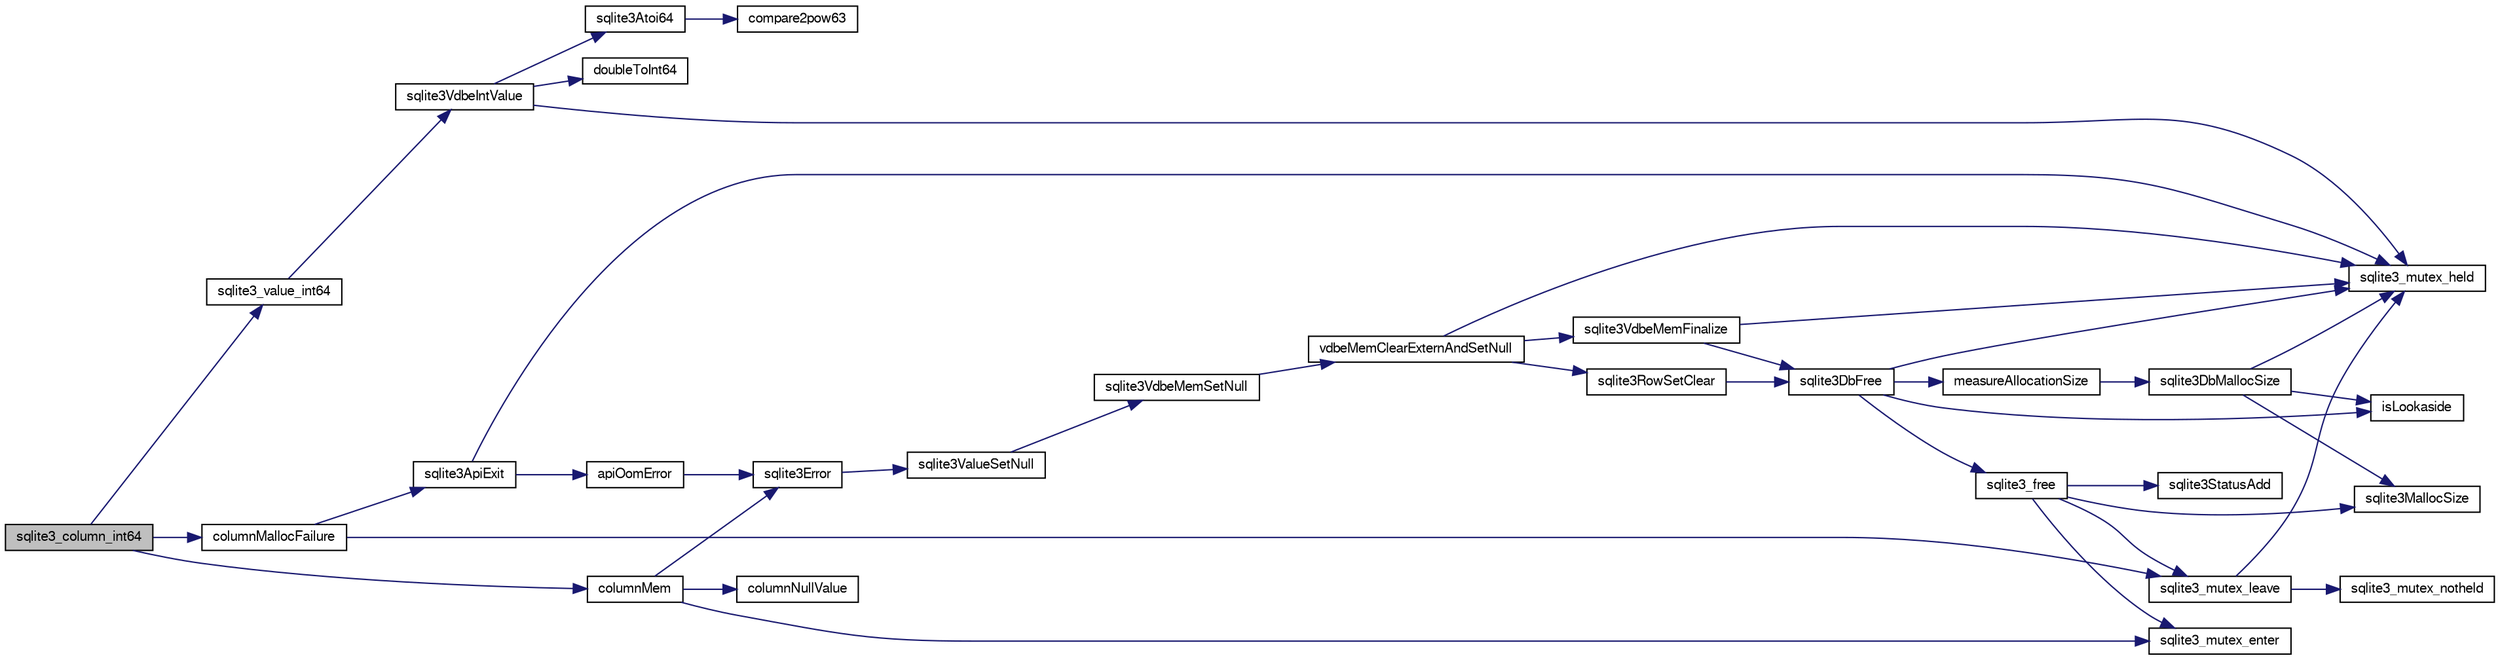 digraph "sqlite3_column_int64"
{
  edge [fontname="FreeSans",fontsize="10",labelfontname="FreeSans",labelfontsize="10"];
  node [fontname="FreeSans",fontsize="10",shape=record];
  rankdir="LR";
  Node319120 [label="sqlite3_column_int64",height=0.2,width=0.4,color="black", fillcolor="grey75", style="filled", fontcolor="black"];
  Node319120 -> Node319121 [color="midnightblue",fontsize="10",style="solid",fontname="FreeSans"];
  Node319121 [label="sqlite3_value_int64",height=0.2,width=0.4,color="black", fillcolor="white", style="filled",URL="$sqlite3_8c.html#ab38d8627f4750672e72712df0b709e0d"];
  Node319121 -> Node319122 [color="midnightblue",fontsize="10",style="solid",fontname="FreeSans"];
  Node319122 [label="sqlite3VdbeIntValue",height=0.2,width=0.4,color="black", fillcolor="white", style="filled",URL="$sqlite3_8c.html#a3dc28e3bfdbecf81633c3697a3aacd45"];
  Node319122 -> Node319123 [color="midnightblue",fontsize="10",style="solid",fontname="FreeSans"];
  Node319123 [label="sqlite3_mutex_held",height=0.2,width=0.4,color="black", fillcolor="white", style="filled",URL="$sqlite3_8c.html#acf77da68932b6bc163c5e68547ecc3e7"];
  Node319122 -> Node319124 [color="midnightblue",fontsize="10",style="solid",fontname="FreeSans"];
  Node319124 [label="doubleToInt64",height=0.2,width=0.4,color="black", fillcolor="white", style="filled",URL="$sqlite3_8c.html#a85975c48e5a38f9b8c99b72eb72ebc44"];
  Node319122 -> Node319125 [color="midnightblue",fontsize="10",style="solid",fontname="FreeSans"];
  Node319125 [label="sqlite3Atoi64",height=0.2,width=0.4,color="black", fillcolor="white", style="filled",URL="$sqlite3_8c.html#a5b13083911b3dc0a0b54f43acc686a39"];
  Node319125 -> Node319126 [color="midnightblue",fontsize="10",style="solid",fontname="FreeSans"];
  Node319126 [label="compare2pow63",height=0.2,width=0.4,color="black", fillcolor="white", style="filled",URL="$sqlite3_8c.html#adcbebdd3f570175519922276b83132e0"];
  Node319120 -> Node319127 [color="midnightblue",fontsize="10",style="solid",fontname="FreeSans"];
  Node319127 [label="columnMem",height=0.2,width=0.4,color="black", fillcolor="white", style="filled",URL="$sqlite3_8c.html#a3cff107b1379611ef486ef2f925eb129"];
  Node319127 -> Node319128 [color="midnightblue",fontsize="10",style="solid",fontname="FreeSans"];
  Node319128 [label="sqlite3_mutex_enter",height=0.2,width=0.4,color="black", fillcolor="white", style="filled",URL="$sqlite3_8c.html#a1c12cde690bd89f104de5cbad12a6bf5"];
  Node319127 -> Node319129 [color="midnightblue",fontsize="10",style="solid",fontname="FreeSans"];
  Node319129 [label="sqlite3Error",height=0.2,width=0.4,color="black", fillcolor="white", style="filled",URL="$sqlite3_8c.html#a4ba5e8be78db50d5538dcaa45bcf74d3"];
  Node319129 -> Node319130 [color="midnightblue",fontsize="10",style="solid",fontname="FreeSans"];
  Node319130 [label="sqlite3ValueSetNull",height=0.2,width=0.4,color="black", fillcolor="white", style="filled",URL="$sqlite3_8c.html#ad9bc4507a7806b37946116afbe183b95"];
  Node319130 -> Node319131 [color="midnightblue",fontsize="10",style="solid",fontname="FreeSans"];
  Node319131 [label="sqlite3VdbeMemSetNull",height=0.2,width=0.4,color="black", fillcolor="white", style="filled",URL="$sqlite3_8c.html#ae01092c23aebaf8a3ebdf3954609b410"];
  Node319131 -> Node319132 [color="midnightblue",fontsize="10",style="solid",fontname="FreeSans"];
  Node319132 [label="vdbeMemClearExternAndSetNull",height=0.2,width=0.4,color="black", fillcolor="white", style="filled",URL="$sqlite3_8c.html#a29c41a360fb0e86b817777daf061230c"];
  Node319132 -> Node319123 [color="midnightblue",fontsize="10",style="solid",fontname="FreeSans"];
  Node319132 -> Node319133 [color="midnightblue",fontsize="10",style="solid",fontname="FreeSans"];
  Node319133 [label="sqlite3VdbeMemFinalize",height=0.2,width=0.4,color="black", fillcolor="white", style="filled",URL="$sqlite3_8c.html#a2568220f48ddef81b1c43e401042d9d2"];
  Node319133 -> Node319123 [color="midnightblue",fontsize="10",style="solid",fontname="FreeSans"];
  Node319133 -> Node319134 [color="midnightblue",fontsize="10",style="solid",fontname="FreeSans"];
  Node319134 [label="sqlite3DbFree",height=0.2,width=0.4,color="black", fillcolor="white", style="filled",URL="$sqlite3_8c.html#ac70ab821a6607b4a1b909582dc37a069"];
  Node319134 -> Node319123 [color="midnightblue",fontsize="10",style="solid",fontname="FreeSans"];
  Node319134 -> Node319135 [color="midnightblue",fontsize="10",style="solid",fontname="FreeSans"];
  Node319135 [label="measureAllocationSize",height=0.2,width=0.4,color="black", fillcolor="white", style="filled",URL="$sqlite3_8c.html#a45731e644a22fdb756e2b6337224217a"];
  Node319135 -> Node319136 [color="midnightblue",fontsize="10",style="solid",fontname="FreeSans"];
  Node319136 [label="sqlite3DbMallocSize",height=0.2,width=0.4,color="black", fillcolor="white", style="filled",URL="$sqlite3_8c.html#aa397e5a8a03495203a0767abf0a71f86"];
  Node319136 -> Node319137 [color="midnightblue",fontsize="10",style="solid",fontname="FreeSans"];
  Node319137 [label="sqlite3MallocSize",height=0.2,width=0.4,color="black", fillcolor="white", style="filled",URL="$sqlite3_8c.html#acf5d2a5f35270bafb050bd2def576955"];
  Node319136 -> Node319123 [color="midnightblue",fontsize="10",style="solid",fontname="FreeSans"];
  Node319136 -> Node319138 [color="midnightblue",fontsize="10",style="solid",fontname="FreeSans"];
  Node319138 [label="isLookaside",height=0.2,width=0.4,color="black", fillcolor="white", style="filled",URL="$sqlite3_8c.html#a770fa05ff9717b75e16f4d968a77b897"];
  Node319134 -> Node319138 [color="midnightblue",fontsize="10",style="solid",fontname="FreeSans"];
  Node319134 -> Node319139 [color="midnightblue",fontsize="10",style="solid",fontname="FreeSans"];
  Node319139 [label="sqlite3_free",height=0.2,width=0.4,color="black", fillcolor="white", style="filled",URL="$sqlite3_8c.html#a6552349e36a8a691af5487999ab09519"];
  Node319139 -> Node319128 [color="midnightblue",fontsize="10",style="solid",fontname="FreeSans"];
  Node319139 -> Node319140 [color="midnightblue",fontsize="10",style="solid",fontname="FreeSans"];
  Node319140 [label="sqlite3StatusAdd",height=0.2,width=0.4,color="black", fillcolor="white", style="filled",URL="$sqlite3_8c.html#afa029f93586aeab4cc85360905dae9cd"];
  Node319139 -> Node319137 [color="midnightblue",fontsize="10",style="solid",fontname="FreeSans"];
  Node319139 -> Node319141 [color="midnightblue",fontsize="10",style="solid",fontname="FreeSans"];
  Node319141 [label="sqlite3_mutex_leave",height=0.2,width=0.4,color="black", fillcolor="white", style="filled",URL="$sqlite3_8c.html#a5838d235601dbd3c1fa993555c6bcc93"];
  Node319141 -> Node319123 [color="midnightblue",fontsize="10",style="solid",fontname="FreeSans"];
  Node319141 -> Node319142 [color="midnightblue",fontsize="10",style="solid",fontname="FreeSans"];
  Node319142 [label="sqlite3_mutex_notheld",height=0.2,width=0.4,color="black", fillcolor="white", style="filled",URL="$sqlite3_8c.html#a83967c837c1c000d3b5adcfaa688f5dc"];
  Node319132 -> Node319143 [color="midnightblue",fontsize="10",style="solid",fontname="FreeSans"];
  Node319143 [label="sqlite3RowSetClear",height=0.2,width=0.4,color="black", fillcolor="white", style="filled",URL="$sqlite3_8c.html#ae153de0cd969511a607e26deeca80342"];
  Node319143 -> Node319134 [color="midnightblue",fontsize="10",style="solid",fontname="FreeSans"];
  Node319127 -> Node319144 [color="midnightblue",fontsize="10",style="solid",fontname="FreeSans"];
  Node319144 [label="columnNullValue",height=0.2,width=0.4,color="black", fillcolor="white", style="filled",URL="$sqlite3_8c.html#a44f279f21a9e88b40359d2df7c1b4796"];
  Node319120 -> Node319145 [color="midnightblue",fontsize="10",style="solid",fontname="FreeSans"];
  Node319145 [label="columnMallocFailure",height=0.2,width=0.4,color="black", fillcolor="white", style="filled",URL="$sqlite3_8c.html#a63052778ce6eb1802597a006922a4044"];
  Node319145 -> Node319146 [color="midnightblue",fontsize="10",style="solid",fontname="FreeSans"];
  Node319146 [label="sqlite3ApiExit",height=0.2,width=0.4,color="black", fillcolor="white", style="filled",URL="$sqlite3_8c.html#ae5a967ec6172298db98b6090bbd1dd9b"];
  Node319146 -> Node319123 [color="midnightblue",fontsize="10",style="solid",fontname="FreeSans"];
  Node319146 -> Node319147 [color="midnightblue",fontsize="10",style="solid",fontname="FreeSans"];
  Node319147 [label="apiOomError",height=0.2,width=0.4,color="black", fillcolor="white", style="filled",URL="$sqlite3_8c.html#a55c294da0c468873c7f7ea59378b8b9c"];
  Node319147 -> Node319129 [color="midnightblue",fontsize="10",style="solid",fontname="FreeSans"];
  Node319145 -> Node319141 [color="midnightblue",fontsize="10",style="solid",fontname="FreeSans"];
}
